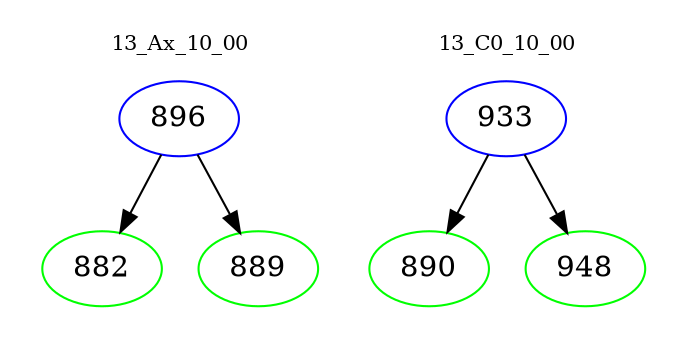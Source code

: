 digraph{
subgraph cluster_0 {
color = white
label = "13_Ax_10_00";
fontsize=10;
T0_896 [label="896", color="blue"]
T0_896 -> T0_882 [color="black"]
T0_882 [label="882", color="green"]
T0_896 -> T0_889 [color="black"]
T0_889 [label="889", color="green"]
}
subgraph cluster_1 {
color = white
label = "13_C0_10_00";
fontsize=10;
T1_933 [label="933", color="blue"]
T1_933 -> T1_890 [color="black"]
T1_890 [label="890", color="green"]
T1_933 -> T1_948 [color="black"]
T1_948 [label="948", color="green"]
}
}
